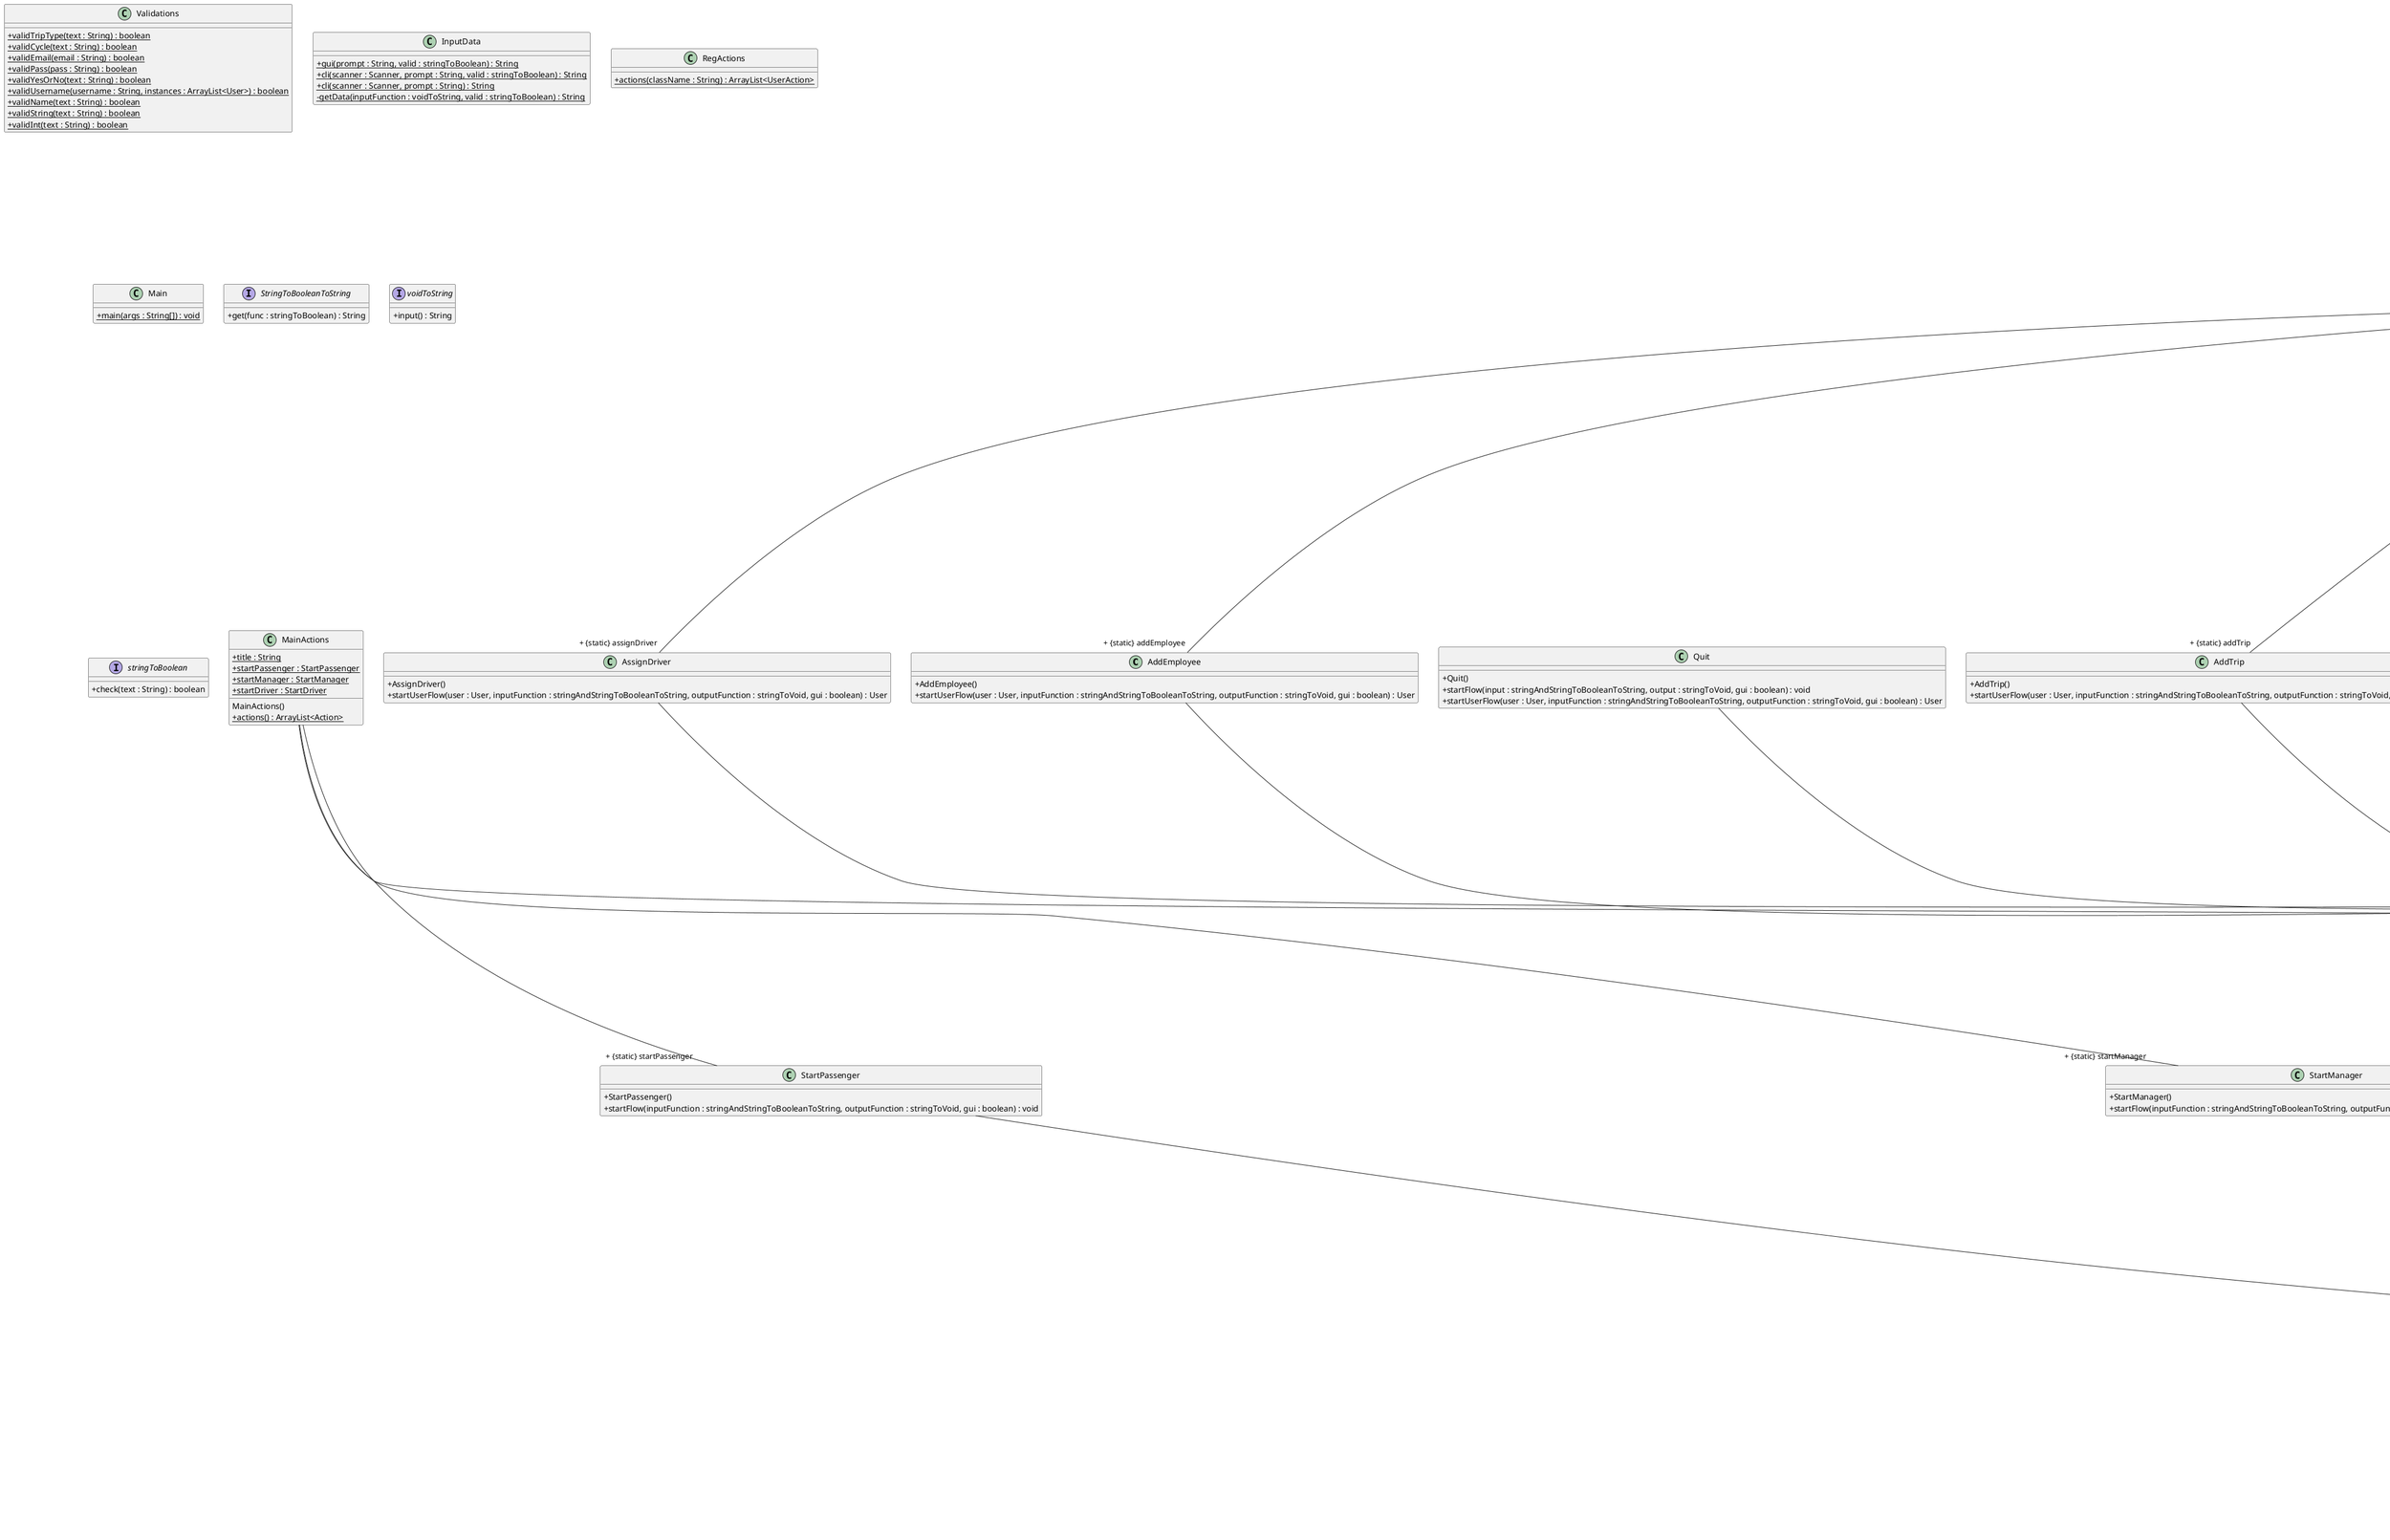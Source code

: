 @startuml
skinparam classAttributeIconSize 0
class AddEmployee{
+ AddEmployee()
+ startUserFlow(user : User, inputFunction : stringAndStringToBooleanToString, outputFunction : stringToVoid, gui : boolean) : User
}
AddEmployee --|> UserAction
class AddTrip{
+ AddTrip()
+ startUserFlow(user : User, inputFunction : stringAndStringToBooleanToString, outputFunction : stringToVoid, gui : boolean) : User
}
AddTrip --|> UserAction
class TextArea{
+ TextArea()
}
TextArea --|> JTextArea
class Manager{
+ {static} instances : ArrayList<User>
+ {static} className : String
+ {static} savedPath : String
+ {static} validators : stringToBoolean[]
+ Manager()
+ Manager(id : int, name : String, Email : String, username : String, password : String)
+ writeInstance() : void
+ editInstance(keyIndex : String, inputFunction : stringAndStringToBooleanToString) : void
+ {static} editables() : String
+ {static} addInstance(inputFunction : stringAndStringToBooleanToString) : Savable
+ {static} generateId() : int
+ {static} removeInstance(id : int) : void
+ {static} getById(id : String) : Savable
+ {static} saveInstances() : void
+ {static} getSaved() : void
+ {static} _listInstances() : String
+ {static} listInstances() : void
+ {static} initiateClass() : void
+ {static} newInstance(data : String[]) : void
}
Manager --|> User
class Vehicle{
+ {static} instances : ArrayList<Savable>
+ {static} csvHeader : String
+ {static} savedPath : String
+ {static} className : String
+ {static} prompts : String[]
+ {static} validators : stringToBoolean[]
- type : String
- capacity : int
- licensePlate : String
+ Vehicle()
+ Vehicle(type : String, capacity : int, licensePlate : String)
+ fromArray(data : String[]) : void
+ toCsv() : String
+ displayText() : String
+ toString() : String
+ writeInstance() : void
+ editInstance(keyIndex : String, inputFunction : stringAndStringToBooleanToString) : void
+ {static} editables() : String
+ {static} addInstance(inputFunction : stringAndStringToBooleanToString) : Savable
+ {static} generateId() : int
+ {static} removeInstance(id : int) : void
+ {static} getById(id : String) : Savable
+ {static} saveInstances() : void
+ {static} getSaved() : void
+ {static} _listInstances() : String
+ {static} listInstances() : void
+ {static} newInstance(data : String[]) : void
+ {static} initiateClass() : void
}
Vehicle --|> Savable
class Ticket{
+ {static} instances : ArrayList<Savable>
+ {static} csvHeader : String
+ {static} savedPath : String
+ {static} className : String
+ {static} prompts : String[]
+ {static} validators : stringToBoolean[]
+ passengerId : int
+ tripId : int
+ Ticket()
+ Ticket(passengerId : int, tripId : int)
+ Ticket(id : int, passengerId : int, tripId : int)
+ fromArray(data : String[]) : void
+ toCsv() : String
+ displayText() : String
+ toString() : String
+ writeInstance() : void
+ editInstance(keyIndex : String, inputFunction : stringAndStringToBooleanToString) : void
+ {static} editables() : String
+ {static} addInstance(inputFunction : stringAndStringToBooleanToString) : Savable
+ {static} generateId() : int
+ {static} getById(id : String) : Savable
+ {static} saveInstances() : void
+ {static} getSaved() : void
+ {static} _listInstances() : String
+ {static} listInstances() : void
+ {static} _listTickets(passengerId : int) : String
+ {static} newInstance(data : String[]) : void
+ {static} removeInstance(id : int) : void
+ {static} initiateClass() : void
}
Ticket --|> Savable
class BookTicket{
+ BookTicket()
+ startUserFlow(user : User, inputFunction : stringAndStringToBooleanToString, outputFunction : stringToVoid, gui : boolean) : User
}
BookTicket --|> UserAction
class Validations{
+ {static} validTripType(text : String) : boolean
+ {static} validCycle(text : String) : boolean
+ {static} validEmail(email : String) : boolean
+ {static} validPass(pass : String) : boolean
+ {static} validYesOrNo(text : String) : boolean
+ {static} validUsername(username : String, instances : ArrayList<User>) : boolean
+ {static} validName(text : String) : boolean
+ {static} validString(text : String) : boolean
+ {static} validInt(text : String) : boolean
}
class Label{
+ Label(text : String)
}
Label --|> JLabel
class Driver{
+ {static} instances : ArrayList<User>
+ {static} className : String
+ {static} savedPath : String
+ {static} validators : stringToBoolean[]
+ Driver()
+ Driver(name : String, username : String, password : String, Email : String)
+ Driver(id : int, name : String, Email : String, username : String, password : String)
+ {static} _listDrivers() : String
+ writeInstance() : void
+ editInstance(keyIndex : String, inputFunction : stringAndStringToBooleanToString) : void
+ {static} editables() : String
+ {static} addInstance(inputFunction : stringAndStringToBooleanToString) : Savable
+ {static} generateId() : int
+ {static} removeInstance(id : int) : void
+ {static} getById(id : String) : Savable
+ {static} initiateClass() : void
+ {static} saveInstances() : void
+ {static} getSaved() : void
+ {static} _listInstances() : String
+ {static} listInstances() : void
+ {static} listDrivers() : void
+ {static} newInstance(data : String[]) : void
}
Driver --|> User
class ListTrips{
+ ListTrips()
+ startUserFlow(user : User, inputFunction : stringAndStringToBooleanToString, outputFunction : stringToVoid, gui : boolean) : User
}
ListTrips --|> UserAction
class Quit{
+ Quit()
+ startFlow(input : stringAndStringToBooleanToString, output : stringToVoid, gui : boolean) : void
+ startUserFlow(user : User, inputFunction : stringAndStringToBooleanToString, outputFunction : stringToVoid, gui : boolean) : User
}
Quit --|> UserAction
class MainActions{
+ {static} title : String
+ {static} startPassenger : StartPassenger
+ {static} startManager : StartManager
+ {static} startDriver : StartDriver
MainActions()
+ {static} actions() : ArrayList<Action>
}
class StartManager{
+ StartManager()
+ startFlow(inputFunction : stringAndStringToBooleanToString, outputFunction : stringToVoid, gui : boolean) : void
}
StartManager --|> Action
class Frame{
+ Frame(title : String)
+ display() : void
}
Frame --|> JFrame
class DriverFlow{
+ DriverFlow(user : User, gui : boolean)
}
DriverFlow --|> UserFlow
class InputData{
+ {static} gui(prompt : String, valid : stringToBoolean) : String
+ {static} cli(scanner : Scanner, prompt : String, valid : stringToBoolean) : String
+ {static} cli(scanner : Scanner, prompt : String) : String
- {static} getData(inputFunction : voidToString, valid : stringToBoolean) : String
}
class EditTrip{
+ EditTrip()
+ startUserFlow(user : User, inputFunction : stringAndStringToBooleanToString, outputFunction : stringToVoid, gui : boolean) : User
}
EditTrip --|> UserAction
class RegActions{
+ {static} actions(className : String) : ArrayList<UserAction>
}
class P1{
+ P1()
}
P1 --|> Font
class RemoveTicket{
+ RemoveTicket()
+ startUserFlow(user : User, inputFunction : stringAndStringToBooleanToString, outputFunction : stringToVoid, gui : boolean) : User
}
RemoveTicket --|> UserAction
class UserAction{
+ UserAction(prompt : String, cliChar : String)
+ startUserFlow(user : User, inputFunction : stringAndStringToBooleanToString, outputFunction : stringToVoid, gui : boolean) : User
}
UserAction --|> Action
class AssignDriver{
+ AssignDriver()
+ startUserFlow(user : User, inputFunction : stringAndStringToBooleanToString, outputFunction : stringToVoid, gui : boolean) : User
}
AssignDriver --|> UserAction
class ListAssignedTrips{
+ ListAssignedTrips()
+ startUserFlow(user : User, inputFunction : stringAndStringToBooleanToString, outputFunction : stringToVoid, gui : boolean) : User
}
ListAssignedTrips --|> UserAction
class PassengerActions{
+ {static} listTrips : ListTrips
+ {static} bookTicket : BookTicket
+ {static} listTickets : ListTickets
+ {static} removeTicket : RemoveTicket
+ {static} actions() : ArrayList<UserAction>
}
class UserRegisteration{
+ usernameField : JTextField
+ passwordField : JTextField
+ className : String
+ {static} mustLabels : String[]
+ mustFields : JTextField[]
+ UserRegisteration(title : String)
- generateField(label : String, field : JTextField) : void
+ generateUi(labels : String[], textFields : JTextField[], buttonsText : String[], actionListeners : ActionListener[]) : void
}
UserRegisteration --|> Frame
class P2{
+ P2()
}
P2 --|> Font
class Button{
+ Button(text : String)
}
Button --|> JButton
class StartDriver{
+ StartDriver()
+ startFlow(inputFunction : stringAndStringToBooleanToString, outputFunction : stringToVoid, gui : boolean) : void
}
StartDriver --|> Action
class Register{
+ className : String
+ Register(className : String)
+ startUserFlow(user : User, inputFunction : stringAndStringToBooleanToString, outputFunction : stringToVoid, gui : boolean) : User
}
Register --|> UserAction
class Flow{
+ {static} scanner : Scanner
+ {static} cliInput : stringAndStringToBooleanToString
+ {static} guiInput : stringAndStringToBooleanToString
+ {static} cliOutput : stringToVoid
+ guiOutput : stringToVoid
+ actions : ArrayList<?>
+ title : String
+ Flow(title : String)
+ Flow(title : String, actions : ArrayList<?>)
+ startGuiFlow() : void
+ startCliFlow() : void
+ chooseCliAction(Actions : ArrayList<?>) : String
}
class ManagerFlow{
+ ManagerFlow(user : User, gui : boolean)
}
ManagerFlow --|> UserFlow
class RemoveTrip{
+ RemoveTrip()
+ startUserFlow(user : User, inputFunction : stringAndStringToBooleanToString, outputFunction : stringToVoid, gui : boolean) : User
}
RemoveTrip --|> UserAction
class DriverActions{
+ {static} listAssignedTrips : ListAssignedTrips
+ {static} actions(usr : User) : ArrayList<UserAction>
}
class Dialog{
+ Dialog(parent : JFrame, title : String)
}
Dialog --|> JDialog
class ListTrips{
+ ListTrips()
+ startUserFlow(user : User, inputFunction : stringAndStringToBooleanToString, outputFunction : stringToVoid, gui : boolean) : User
}
ListTrips --|> UserAction
class AddVehicle{
+ AddVehicle()
+ startUserFlow(user : User, inputFunction : stringAndStringToBooleanToString, outputFunction : stringToVoid, gui : boolean) : User
}
AddVehicle --|> UserAction
class Trip{
+ {static} instances : ArrayList<Savable>
+ {static} csvHeader : String
+ {static} savedPath : String
+ {static} className : String
+ {static} prompts : String[]
+ {static} validators : stringToBoolean[]
+ type : String
+ source : String
+ destination : String
+ cycle : String
+ stops : int
+ seats : int
+ price : int
+ driverId : int
+ Trip()
+ Trip(id : int, type : String, source : String, destination : String, stops : int, seats : int, price : int, driverId : int, cycle : String)
+ fromArray(data : String[]) : void
+ allDetails() : String
+ toCsv() : String
+ displayText() : String
+ toString() : String
+ writeInstance() : void
+ editInstance(keyIndex : String, inputFunction : stringAndStringToBooleanToString) : void
+ {static} editables() : String
+ {static} addInstance(inputFunction : stringAndStringToBooleanToString) : Savable
+ {static} generateId() : int
+ {static} removeInstance(id : int) : void
+ {static} getById(id : String) : Savable
+ {static} initiateClass() : void
+ {static} saveInstances() : void
+ {static} getSaved() : void
+ {static} _listInstances() : String
+ {static} listInstances() : void
+ {static} newInstance(data : String[]) : void
}
Trip --|> Savable
class ListTickets{
+ ListTickets()
+ startUserFlow(user : User, inputFunction : stringAndStringToBooleanToString, outputFunction : stringToVoid, gui : boolean) : User
}
ListTickets --|> UserAction
class Passenger{
+ {static} instances : ArrayList<User>
+ {static} savedPath : String
+ {static} className : String
+ {static} validators : stringToBoolean[]
+ Passenger()
+ Passenger(id : int, name : String, Email : String, username : String, password : String)
+ writeInstance() : void
+ editInstance(keyIndex : String, inputFunction : stringAndStringToBooleanToString) : void
+ {static} editables() : String
+ {static} addInstance(inputFunction : stringAndStringToBooleanToString) : Savable
+ {static} generateId() : int
+ {static} removeInstance(id : int) : void
+ {static} getById(id : String) : Savable
+ {static} saveInstances() : void
+ {static} getSaved() : void
+ {static} _listInstances() : String
+ {static} listInstances() : void
+ {static} initiateClass() : void
+ {static} newInstance(data : String[]) : void
}
Passenger --|> User
class Savable{
+ {static} nTrip : String
+ {static} nTicket : String
+ {static} nVehicle : String
+ {static} nPassenger : String
+ {static} nManager : String
+ {static} nDriver : String
+ id : int
+ Savable()
+ toCsv(text : String) : String
+ toCsv() : String
+ displayText(text : String) : String
+ toString(displayText : String) : String
+ writeInstance(savedPath : String) : void
+ fromArray(data : String[]) : void
+ editInstance(keyIndex : String, prompts : String[], instances : ArrayList<?>, validators : stringToBoolean[], className : String, savedPath : String, csvHeader : String, inputFunction : stringAndStringToBooleanToString) : void
+ {static} editables(prompts : String[]) : String
+ {static} addInstance(prompts : String[], instances : ArrayList<?>, validators : stringToBoolean[], className : String, savedPath : String, csvHeader : String, inputFunction : stringAndStringToBooleanToString) : Savable
+ {static} generateId(instances : ArrayList<?>) : int
+ {static} removeInstance(id : int, instances : ArrayList<?>, savedPath : String, csvHeader : String) : void
+ {static} getById(stringId : String, instances : ArrayList<?>) : Savable
+ {static} initiateClass(savedPath : String, csvHeader : String, className : String, instances : ArrayList<?>) : void
+ {static} saveInstances(instances : ArrayList<?>, savedPath : String, csvHeader : String) : void
+ {static} getSaved(instances : ArrayList<?>, savedPath : String, className : String, csvHeader : String) : void
+ {static} sortInstances(instances : ArrayList<?>) : ArrayList<?>
+ {static} _listInstances(instances : ArrayList<?>) : String
+ {static} listInstances(instances : ArrayList<?>) : void
+ {static} writeToFile(fileName : String, data : String) : boolean
+ {static} _writeToFile(fileName : String, data : String, append : boolean) : boolean
- {static} newInstance(data : String[], className : String) : void
}
class Main{
+ {static} main(args : String[]) : void
}
class StartPassenger{
+ StartPassenger()
+ startFlow(inputFunction : stringAndStringToBooleanToString, outputFunction : stringToVoid, gui : boolean) : void
}
StartPassenger --|> Action
class ManagerActions{
+ {static} listTrips : ListTrips
+ {static} addTrip : AddTrip
+ {static} removeTrip : RemoveTrip
+ {static} editTrip : EditTrip
+ {static} assignDriver : AssignDriver
+ {static} addVehicle : AddVehicle
+ {static} addEmployee : AddEmployee
+ {static} actions() : ArrayList<UserAction>
}
class User{
+ {static} csvHeader : String
+ {static} prompts : String[]
+ name : String
+ username : String
+ password : String
+ Email : String
+ success : boolean
+ User()
+ User(id : int, name : String, Email : String, username : String, password : String)
+ User(name : String, username : String, password : String, Email : String, instances : ArrayList<User>)
+ fromArray(data : String[]) : void
+ toCsv() : String
+ displayText() : String
+ toString() : String
+ {static} login(username : String, password : String, instances : ArrayList<User>) : User
+ writeInstance(savedPath : String) : void
+ editInstance(keyIndex : String, instances : ArrayList<?>, validators : stringToBoolean[], className : String, savedPath : String, csvHeader : String, inputFunction : stringAndStringToBooleanToString) : void
+ {static} addInstance(instances : ArrayList<?>, validators : stringToBoolean[], className : String, savedPath : String, inputFunction : stringAndStringToBooleanToString) : Savable
+ {static} removeInstance(id : int, instances : ArrayList<User>, savedPath : String) : void
+ {static} editables() : String
+ {static} saveInstances(instances : ArrayList<User>, savedPath : String) : void
+ {static} getSaved(instances : ArrayList<User>, savedPath : String, className : String) : void
+ {static} initiateClass(usersFile : String, className : String, instances : ArrayList<?>) : void
}
User --|> Savable
class Action{
+ inputFunc : stringAndStringToBooleanToString
+ outputFunc : stringToVoid
+ prompt : String
+ cliChar : String
+ Action(prompt : String, cliChar : String)
+ print(text : String) : void
+ input(prompt : String, validator : stringToBoolean) : String
+ toCliPrompt() : void
+ startFlow(inputFunction : stringAndStringToBooleanToString, outputFunction : stringToVoid, gui : boolean) : void
+ {static} newAction(gui : boolean, prompt : String, cliChar : String) : Action
}
class Login{
+ className : String
+ Login(className : String)
+ startUserFlow(user : User, inputFunction : stringAndStringToBooleanToString, outputFunction : stringToVoid, gui : boolean) : User
}
Login --|> UserAction
class MainFlow{
+ MainFlow(gui : boolean)
}
MainFlow --|> Flow
class UserFlow{
+ user : User
+ regActions : ArrayList<UserAction>
+ actions : ArrayList<UserAction>
+ personalInfo : PersonalInfo
UserFlow(title : String, actions : ArrayList<UserAction>, gui : boolean, className : String)
+ initializeActions(actions : ArrayList<UserAction>, className : String) : void
+ startGuiFlow(Actions : ArrayList<UserAction>, reg : boolean) : void
+ startCliFlow(Actions : ArrayList<UserAction>, reg : boolean) : void
+ startCliFlow() : void
+ startGuiFlow() : void
}
UserFlow --|> Flow
class PassengerFlow{
+ PassengerFlow(user : User, gui : boolean)
}
PassengerFlow --|> UserFlow
class PersonalInfo{
+ PersonalInfo()
+ startUserFlow(user : User, input : stringAndStringToBooleanToString, output : stringToVoid, gui : boolean) : User
}
PersonalInfo --|> UserAction
MainActions--"+ {static} startPassenger" StartPassenger
MainActions--"+ {static} startManager" StartManager
MainActions--"+ {static} startDriver" StartDriver
PassengerActions--"+ {static} listTrips" ListTrips
PassengerActions--"+ {static} bookTicket" BookTicket
PassengerActions--"+ {static} listTickets" ListTickets
PassengerActions--"+ {static} removeTicket" RemoveTicket
Flow--"+ {static} cliInput" stringAndStringToBooleanToString
Flow--"+ {static} guiInput" stringAndStringToBooleanToString
Flow--"+ {static} cliOutput" stringToVoid
Flow--"+ guiOutput" stringToVoid
DriverActions--"+ {static} listAssignedTrips" ListAssignedTrips
ManagerActions--"+ {static} listTrips" ListTrips
ManagerActions--"+ {static} addTrip" AddTrip
ManagerActions--"+ {static} removeTrip" RemoveTrip
ManagerActions--"+ {static} editTrip" EditTrip
ManagerActions--"+ {static} assignDriver" AssignDriver
ManagerActions--"+ {static} addVehicle" AddVehicle
ManagerActions--"+ {static} addEmployee" AddEmployee
Action--"+ inputFunc" stringAndStringToBooleanToString
Action--"+ outputFunc" stringToVoid
UserFlow--"+ user" User
UserFlow--"+ personalInfo" PersonalInfo
interface stringAndStringToBooleanToString{
+ input(prompt : String, func : stringToBoolean) : String
}
interface stringToVoid{
+ print(text : String) : void
}
interface StringToBooleanToString{
+ get(func : stringToBoolean) : String
}
interface voidToString{
+ input() : String
}
interface stringToBoolean{
+ check(text : String) : boolean
}
@enduml